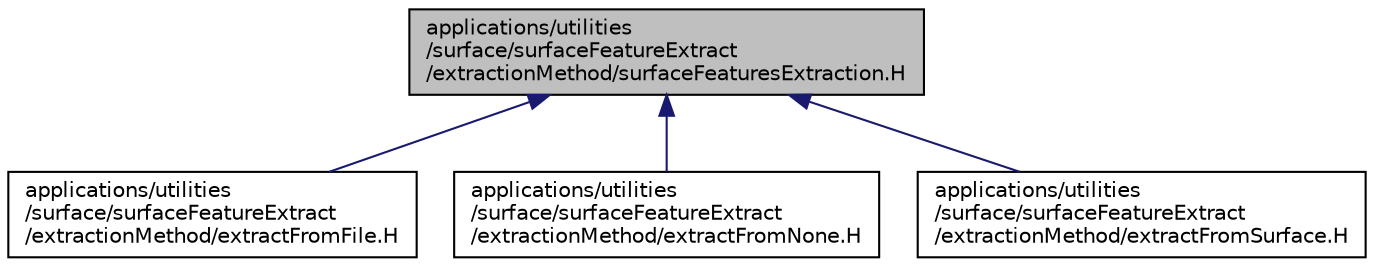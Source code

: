 digraph "applications/utilities/surface/surfaceFeatureExtract/extractionMethod/surfaceFeaturesExtraction.H"
{
  bgcolor="transparent";
  edge [fontname="Helvetica",fontsize="10",labelfontname="Helvetica",labelfontsize="10"];
  node [fontname="Helvetica",fontsize="10",shape=record];
  Node1 [label="applications/utilities\l/surface/surfaceFeatureExtract\l/extractionMethod/surfaceFeaturesExtraction.H",height=0.2,width=0.4,color="black", fillcolor="grey75", style="filled" fontcolor="black"];
  Node1 -> Node2 [dir="back",color="midnightblue",fontsize="10",style="solid",fontname="Helvetica"];
  Node2 [label="applications/utilities\l/surface/surfaceFeatureExtract\l/extractionMethod/extractFromFile.H",height=0.2,width=0.4,color="black",URL="$extractFromFile_8H.html"];
  Node1 -> Node3 [dir="back",color="midnightblue",fontsize="10",style="solid",fontname="Helvetica"];
  Node3 [label="applications/utilities\l/surface/surfaceFeatureExtract\l/extractionMethod/extractFromNone.H",height=0.2,width=0.4,color="black",URL="$extractFromNone_8H.html"];
  Node1 -> Node4 [dir="back",color="midnightblue",fontsize="10",style="solid",fontname="Helvetica"];
  Node4 [label="applications/utilities\l/surface/surfaceFeatureExtract\l/extractionMethod/extractFromSurface.H",height=0.2,width=0.4,color="black",URL="$extractFromSurface_8H.html"];
}
